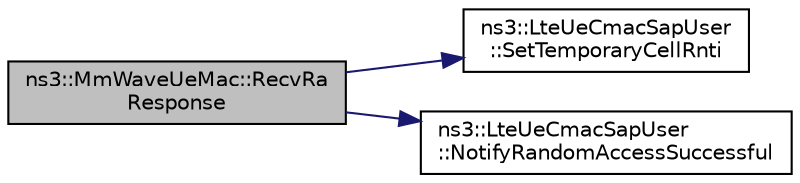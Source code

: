 digraph "ns3::MmWaveUeMac::RecvRaResponse"
{
  edge [fontname="Helvetica",fontsize="10",labelfontname="Helvetica",labelfontsize="10"];
  node [fontname="Helvetica",fontsize="10",shape=record];
  rankdir="LR";
  Node1 [label="ns3::MmWaveUeMac::RecvRa\lResponse",height=0.2,width=0.4,color="black", fillcolor="grey75", style="filled", fontcolor="black"];
  Node1 -> Node2 [color="midnightblue",fontsize="10",style="solid"];
  Node2 [label="ns3::LteUeCmacSapUser\l::SetTemporaryCellRnti",height=0.2,width=0.4,color="black", fillcolor="white", style="filled",URL="$d9/d7c/classns3_1_1LteUeCmacSapUser.html#ad094e1492ca1603efa22398ba854af77"];
  Node1 -> Node3 [color="midnightblue",fontsize="10",style="solid"];
  Node3 [label="ns3::LteUeCmacSapUser\l::NotifyRandomAccessSuccessful",height=0.2,width=0.4,color="black", fillcolor="white", style="filled",URL="$d9/d7c/classns3_1_1LteUeCmacSapUser.html#a697ea79347ad5d2ff5e136240255b8e0"];
}
